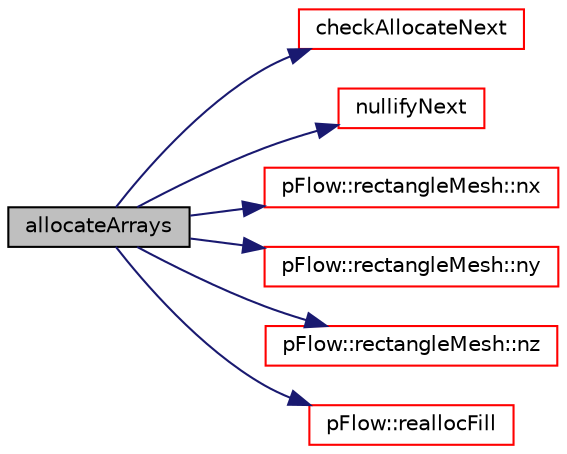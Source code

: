digraph "allocateArrays"
{
 // LATEX_PDF_SIZE
  edge [fontname="Helvetica",fontsize="10",labelfontname="Helvetica",labelfontsize="10"];
  node [fontname="Helvetica",fontsize="10",shape=record];
  rankdir="LR";
  Node1 [label="allocateArrays",height=0.2,width=0.4,color="black", fillcolor="grey75", style="filled", fontcolor="black",tooltip=" "];
  Node1 -> Node2 [color="midnightblue",fontsize="10",style="solid",fontname="Helvetica"];
  Node2 [label="checkAllocateNext",height=0.2,width=0.4,color="red", fillcolor="white", style="filled",URL="$classpFlow_1_1cellMapper.html#a02b82d2826f594b9cc8048d7cbb404fe",tooltip=" "];
  Node1 -> Node5 [color="midnightblue",fontsize="10",style="solid",fontname="Helvetica"];
  Node5 [label="nullifyNext",height=0.2,width=0.4,color="red", fillcolor="white", style="filled",URL="$classpFlow_1_1cellMapper.html#ae6f8e13b070c799d50e1b18620c848bb",tooltip=" "];
  Node1 -> Node8 [color="midnightblue",fontsize="10",style="solid",fontname="Helvetica"];
  Node8 [label="pFlow::rectangleMesh::nx",height=0.2,width=0.4,color="red", fillcolor="white", style="filled",URL="$classpFlow_1_1rectangleMesh.html#ae3ba6f0562a7ea0427b954a33ffc3e04",tooltip=" "];
  Node1 -> Node10 [color="midnightblue",fontsize="10",style="solid",fontname="Helvetica"];
  Node10 [label="pFlow::rectangleMesh::ny",height=0.2,width=0.4,color="red", fillcolor="white", style="filled",URL="$classpFlow_1_1rectangleMesh.html#ab766f53c2c464dceb9fa50353e8476fd",tooltip=" "];
  Node1 -> Node12 [color="midnightblue",fontsize="10",style="solid",fontname="Helvetica"];
  Node12 [label="pFlow::rectangleMesh::nz",height=0.2,width=0.4,color="red", fillcolor="white", style="filled",URL="$classpFlow_1_1rectangleMesh.html#a81faee268bfd6daa1c365f29a5424f38",tooltip=" "];
  Node1 -> Node14 [color="midnightblue",fontsize="10",style="solid",fontname="Helvetica"];
  Node14 [label="pFlow::reallocFill",height=0.2,width=0.4,color="red", fillcolor="white", style="filled",URL="$namespacepFlow.html#a757db05f588e8333b09abd05577c3730",tooltip=" "];
}
